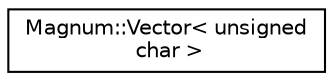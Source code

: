 digraph "圖形化之類別階層"
{
  edge [fontname="Helvetica",fontsize="10",labelfontname="Helvetica",labelfontsize="10"];
  node [fontname="Helvetica",fontsize="10",shape=record];
  rankdir="LR";
  Node1 [label="Magnum::Vector\< unsigned\l char \>",height=0.2,width=0.4,color="black", fillcolor="white", style="filled",URL="$class_magnum_1_1_vector.html"];
}
